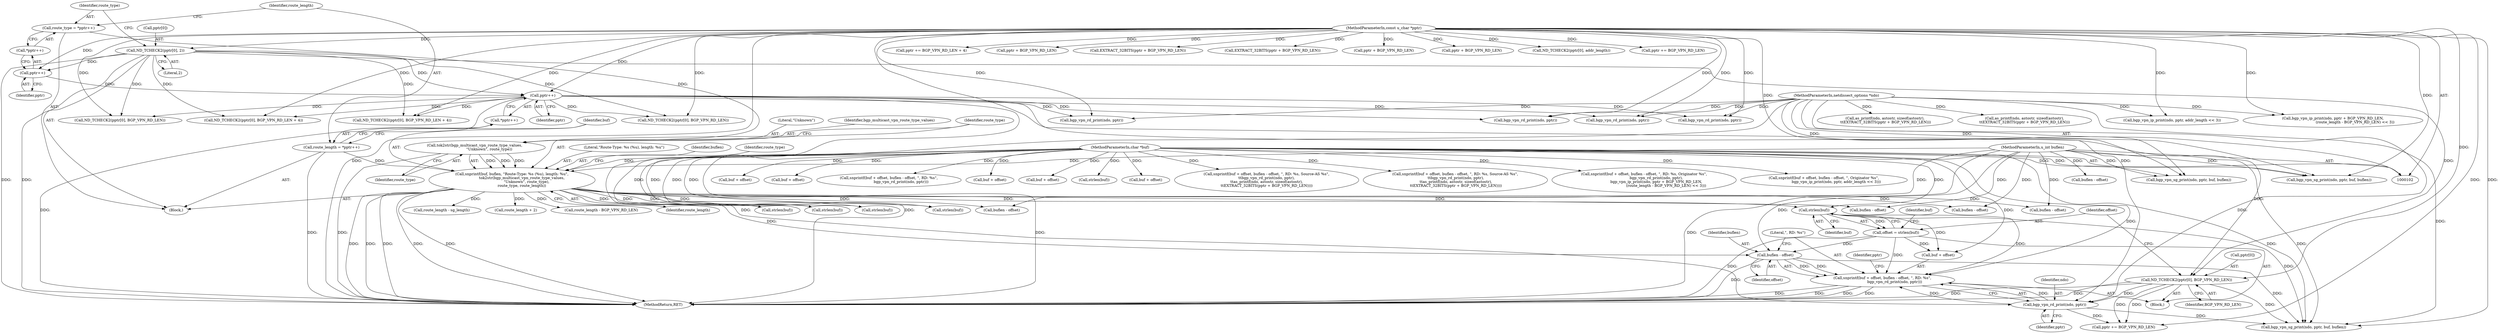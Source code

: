 digraph "0_tcpdump_d515b4b4a300479cdf1a6e0d1bb95bc1f9fee514@API" {
"1000276" [label="(Call,snprintf(buf + offset, buflen - offset, \", RD: %s\",\n                     bgp_vpn_rd_print(ndo, pptr)))"];
"1000274" [label="(Call,strlen(buf))"];
"1000128" [label="(Call,snprintf(buf, buflen, \"Route-Type: %s (%u), length: %u\",\n                 tok2str(bgp_multicast_vpn_route_type_values,\n                         \"Unknown\", route_type),\n                 route_type, route_length))"];
"1000105" [label="(MethodParameterIn,char *buf)"];
"1000106" [label="(MethodParameterIn,u_int buflen)"];
"1000132" [label="(Call,tok2str(bgp_multicast_vpn_route_type_values,\n                         \"Unknown\", route_type))"];
"1000118" [label="(Call,route_type = *pptr++)"];
"1000123" [label="(Call,route_length = *pptr++)"];
"1000272" [label="(Call,offset = strlen(buf))"];
"1000280" [label="(Call,buflen - offset)"];
"1000284" [label="(Call,bgp_vpn_rd_print(ndo, pptr))"];
"1000103" [label="(MethodParameterIn,netdissect_options *ndo)"];
"1000267" [label="(Call,ND_TCHECK2(pptr[0], BGP_VPN_RD_LEN))"];
"1000113" [label="(Call,ND_TCHECK2(pptr[0], 2))"];
"1000104" [label="(MethodParameterIn,const u_char *pptr)"];
"1000126" [label="(Call,pptr++)"];
"1000121" [label="(Call,pptr++)"];
"1000135" [label="(Identifier,route_type)"];
"1000274" [label="(Call,strlen(buf))"];
"1000249" [label="(Call,strlen(buf))"];
"1000272" [label="(Call,offset = strlen(buf))"];
"1000320" [label="(Call,as_printf(ndo, astostr, sizeof(astostr),\n \t\tEXTRACT_32BITS(pptr + BGP_VPN_RD_LEN)))"];
"1000280" [label="(Call,buflen - offset)"];
"1000232" [label="(Call,bgp_vpn_sg_print(ndo, pptr, buf, buflen))"];
"1000107" [label="(Block,)"];
"1000125" [label="(Call,*pptr++)"];
"1000275" [label="(Identifier,buf)"];
"1000281" [label="(Identifier,buflen)"];
"1000134" [label="(Literal,\"Unknown\")"];
"1000196" [label="(Call,as_printf(ndo, astostr, sizeof(astostr),\n\t\tEXTRACT_32BITS(pptr + BGP_VPN_RD_LEN)))"];
"1000239" [label="(Call,route_length - sg_length)"];
"1000282" [label="(Identifier,offset)"];
"1000278" [label="(Identifier,buf)"];
"1000344" [label="(Call,route_length + 2)"];
"1000186" [label="(Call,buf + offset)"];
"1000183" [label="(Call,strlen(buf))"];
"1000118" [label="(Call,route_type = *pptr++)"];
"1000123" [label="(Call,route_length = *pptr++)"];
"1000185" [label="(Call,snprintf(buf + offset, buflen - offset, \", RD: %s, Source-AS %s\",\n\t\tbgp_vpn_rd_print(ndo, pptr),\n\t\tas_printf(ndo, astostr, sizeof(astostr),\n\t\tEXTRACT_32BITS(pptr + BGP_VPN_RD_LEN))))"];
"1000104" [label="(MethodParameterIn,const u_char *pptr)"];
"1000288" [label="(Identifier,pptr)"];
"1000142" [label="(Call,ND_TCHECK2(pptr[0], BGP_VPN_RD_LEN))"];
"1000127" [label="(Identifier,pptr)"];
"1000132" [label="(Call,tok2str(bgp_multicast_vpn_route_type_values,\n                         \"Unknown\", route_type))"];
"1000277" [label="(Call,buf + offset)"];
"1000286" [label="(Identifier,pptr)"];
"1000140" [label="(Block,)"];
"1000309" [label="(Call,snprintf(buf + offset, buflen - offset, \", RD: %s, Source-AS %s\",\n \t\tbgp_vpn_rd_print(ndo, pptr),\n \t\tas_printf(ndo, astostr, sizeof(astostr),\n \t\tEXTRACT_32BITS(pptr + BGP_VPN_RD_LEN))))"];
"1000283" [label="(Literal,\", RD: %s\")"];
"1000290" [label="(Call,bgp_vpn_sg_print(ndo, pptr, buf, buflen))"];
"1000329" [label="(Call,pptr += BGP_VPN_RD_LEN + 4)"];
"1000131" [label="(Literal,\"Route-Type: %s (%u), length: %u\")"];
"1000174" [label="(Call,ND_TCHECK2(pptr[0], BGP_VPN_RD_LEN + 4))"];
"1000149" [label="(Call,strlen(buf))"];
"1000164" [label="(Call,pptr + BGP_VPN_RD_LEN)"];
"1000307" [label="(Call,strlen(buf))"];
"1000284" [label="(Call,bgp_vpn_rd_print(ndo, pptr))"];
"1000313" [label="(Call,buflen - offset)"];
"1000151" [label="(Call,snprintf(buf + offset, buflen - offset, \", RD: %s, Originator %s\",\n                     bgp_vpn_rd_print(ndo, pptr),\n                     bgp_vpn_ip_print(ndo, pptr + BGP_VPN_RD_LEN,\n                                      (route_length - BGP_VPN_RD_LEN) << 3)))"];
"1000287" [label="(Call,pptr += BGP_VPN_RD_LEN)"];
"1000126" [label="(Call,pptr++)"];
"1000259" [label="(Call,bgp_vpn_ip_print(ndo, pptr, addr_length << 3))"];
"1000139" [label="(Identifier,route_type)"];
"1000207" [label="(Call,ND_TCHECK2(pptr[0], BGP_VPN_RD_LEN))"];
"1000267" [label="(Call,ND_TCHECK2(pptr[0], BGP_VPN_RD_LEN))"];
"1000298" [label="(Call,ND_TCHECK2(pptr[0], BGP_VPN_RD_LEN + 4))"];
"1000117" [label="(Literal,2)"];
"1000251" [label="(Call,snprintf(buf + offset, buflen - offset, \", Originator %s\",\n                     bgp_vpn_ip_print(ndo, pptr, addr_length << 3)))"];
"1000217" [label="(Call,buf + offset)"];
"1000119" [label="(Identifier,route_type)"];
"1000268" [label="(Call,pptr[0])"];
"1000224" [label="(Call,bgp_vpn_rd_print(ndo, pptr))"];
"1000129" [label="(Identifier,buf)"];
"1000128" [label="(Call,snprintf(buf, buflen, \"Route-Type: %s (%u), length: %u\",\n                 tok2str(bgp_multicast_vpn_route_type_values,\n                         \"Unknown\", route_type),\n                 route_type, route_length))"];
"1000103" [label="(MethodParameterIn,netdissect_options *ndo)"];
"1000201" [label="(Call,EXTRACT_32BITS(pptr + BGP_VPN_RD_LEN))"];
"1000317" [label="(Call,bgp_vpn_rd_print(ndo, pptr))"];
"1000122" [label="(Identifier,pptr)"];
"1000130" [label="(Identifier,buflen)"];
"1000189" [label="(Call,buflen - offset)"];
"1000136" [label="(Identifier,route_type)"];
"1000168" [label="(Call,route_length - BGP_VPN_RD_LEN)"];
"1000159" [label="(Call,bgp_vpn_rd_print(ndo, pptr))"];
"1000121" [label="(Call,pptr++)"];
"1000310" [label="(Call,buf + offset)"];
"1000220" [label="(Call,buflen - offset)"];
"1000325" [label="(Call,EXTRACT_32BITS(pptr + BGP_VPN_RD_LEN))"];
"1000120" [label="(Call,*pptr++)"];
"1000351" [label="(MethodReturn,RET)"];
"1000137" [label="(Identifier,route_length)"];
"1000124" [label="(Identifier,route_length)"];
"1000202" [label="(Call,pptr + BGP_VPN_RD_LEN)"];
"1000273" [label="(Identifier,offset)"];
"1000326" [label="(Call,pptr + BGP_VPN_RD_LEN)"];
"1000162" [label="(Call,bgp_vpn_ip_print(ndo, pptr + BGP_VPN_RD_LEN,\n                                      (route_length - BGP_VPN_RD_LEN) << 3))"];
"1000155" [label="(Call,buflen - offset)"];
"1000271" [label="(Identifier,BGP_VPN_RD_LEN)"];
"1000214" [label="(Call,strlen(buf))"];
"1000216" [label="(Call,snprintf(buf + offset, buflen - offset, \", RD: %s\",\n                     bgp_vpn_rd_print(ndo, pptr)))"];
"1000334" [label="(Call,bgp_vpn_sg_print(ndo, pptr, buf, buflen))"];
"1000242" [label="(Call,ND_TCHECK2(pptr[0], addr_length))"];
"1000133" [label="(Identifier,bgp_multicast_vpn_route_type_values)"];
"1000113" [label="(Call,ND_TCHECK2(pptr[0], 2))"];
"1000114" [label="(Call,pptr[0])"];
"1000227" [label="(Call,pptr += BGP_VPN_RD_LEN)"];
"1000105" [label="(MethodParameterIn,char *buf)"];
"1000285" [label="(Identifier,ndo)"];
"1000193" [label="(Call,bgp_vpn_rd_print(ndo, pptr))"];
"1000152" [label="(Call,buf + offset)"];
"1000252" [label="(Call,buf + offset)"];
"1000276" [label="(Call,snprintf(buf + offset, buflen - offset, \", RD: %s\",\n                     bgp_vpn_rd_print(ndo, pptr)))"];
"1000106" [label="(MethodParameterIn,u_int buflen)"];
"1000255" [label="(Call,buflen - offset)"];
"1000276" -> "1000140"  [label="AST: "];
"1000276" -> "1000284"  [label="CFG: "];
"1000277" -> "1000276"  [label="AST: "];
"1000280" -> "1000276"  [label="AST: "];
"1000283" -> "1000276"  [label="AST: "];
"1000284" -> "1000276"  [label="AST: "];
"1000288" -> "1000276"  [label="CFG: "];
"1000276" -> "1000351"  [label="DDG: "];
"1000276" -> "1000351"  [label="DDG: "];
"1000276" -> "1000351"  [label="DDG: "];
"1000276" -> "1000351"  [label="DDG: "];
"1000274" -> "1000276"  [label="DDG: "];
"1000105" -> "1000276"  [label="DDG: "];
"1000272" -> "1000276"  [label="DDG: "];
"1000280" -> "1000276"  [label="DDG: "];
"1000280" -> "1000276"  [label="DDG: "];
"1000284" -> "1000276"  [label="DDG: "];
"1000284" -> "1000276"  [label="DDG: "];
"1000274" -> "1000272"  [label="AST: "];
"1000274" -> "1000275"  [label="CFG: "];
"1000275" -> "1000274"  [label="AST: "];
"1000272" -> "1000274"  [label="CFG: "];
"1000274" -> "1000272"  [label="DDG: "];
"1000128" -> "1000274"  [label="DDG: "];
"1000105" -> "1000274"  [label="DDG: "];
"1000274" -> "1000277"  [label="DDG: "];
"1000274" -> "1000290"  [label="DDG: "];
"1000128" -> "1000107"  [label="AST: "];
"1000128" -> "1000137"  [label="CFG: "];
"1000129" -> "1000128"  [label="AST: "];
"1000130" -> "1000128"  [label="AST: "];
"1000131" -> "1000128"  [label="AST: "];
"1000132" -> "1000128"  [label="AST: "];
"1000136" -> "1000128"  [label="AST: "];
"1000137" -> "1000128"  [label="AST: "];
"1000139" -> "1000128"  [label="CFG: "];
"1000128" -> "1000351"  [label="DDG: "];
"1000128" -> "1000351"  [label="DDG: "];
"1000128" -> "1000351"  [label="DDG: "];
"1000128" -> "1000351"  [label="DDG: "];
"1000128" -> "1000351"  [label="DDG: "];
"1000105" -> "1000128"  [label="DDG: "];
"1000106" -> "1000128"  [label="DDG: "];
"1000132" -> "1000128"  [label="DDG: "];
"1000132" -> "1000128"  [label="DDG: "];
"1000132" -> "1000128"  [label="DDG: "];
"1000123" -> "1000128"  [label="DDG: "];
"1000128" -> "1000149"  [label="DDG: "];
"1000128" -> "1000155"  [label="DDG: "];
"1000128" -> "1000168"  [label="DDG: "];
"1000128" -> "1000183"  [label="DDG: "];
"1000128" -> "1000189"  [label="DDG: "];
"1000128" -> "1000214"  [label="DDG: "];
"1000128" -> "1000220"  [label="DDG: "];
"1000128" -> "1000239"  [label="DDG: "];
"1000128" -> "1000280"  [label="DDG: "];
"1000128" -> "1000307"  [label="DDG: "];
"1000128" -> "1000313"  [label="DDG: "];
"1000128" -> "1000344"  [label="DDG: "];
"1000105" -> "1000102"  [label="AST: "];
"1000105" -> "1000351"  [label="DDG: "];
"1000105" -> "1000149"  [label="DDG: "];
"1000105" -> "1000151"  [label="DDG: "];
"1000105" -> "1000152"  [label="DDG: "];
"1000105" -> "1000183"  [label="DDG: "];
"1000105" -> "1000185"  [label="DDG: "];
"1000105" -> "1000186"  [label="DDG: "];
"1000105" -> "1000214"  [label="DDG: "];
"1000105" -> "1000216"  [label="DDG: "];
"1000105" -> "1000217"  [label="DDG: "];
"1000105" -> "1000232"  [label="DDG: "];
"1000105" -> "1000249"  [label="DDG: "];
"1000105" -> "1000251"  [label="DDG: "];
"1000105" -> "1000252"  [label="DDG: "];
"1000105" -> "1000277"  [label="DDG: "];
"1000105" -> "1000290"  [label="DDG: "];
"1000105" -> "1000307"  [label="DDG: "];
"1000105" -> "1000309"  [label="DDG: "];
"1000105" -> "1000310"  [label="DDG: "];
"1000105" -> "1000334"  [label="DDG: "];
"1000106" -> "1000102"  [label="AST: "];
"1000106" -> "1000351"  [label="DDG: "];
"1000106" -> "1000155"  [label="DDG: "];
"1000106" -> "1000189"  [label="DDG: "];
"1000106" -> "1000220"  [label="DDG: "];
"1000106" -> "1000232"  [label="DDG: "];
"1000106" -> "1000255"  [label="DDG: "];
"1000106" -> "1000280"  [label="DDG: "];
"1000106" -> "1000290"  [label="DDG: "];
"1000106" -> "1000313"  [label="DDG: "];
"1000106" -> "1000334"  [label="DDG: "];
"1000132" -> "1000135"  [label="CFG: "];
"1000133" -> "1000132"  [label="AST: "];
"1000134" -> "1000132"  [label="AST: "];
"1000135" -> "1000132"  [label="AST: "];
"1000136" -> "1000132"  [label="CFG: "];
"1000132" -> "1000351"  [label="DDG: "];
"1000118" -> "1000132"  [label="DDG: "];
"1000118" -> "1000107"  [label="AST: "];
"1000118" -> "1000120"  [label="CFG: "];
"1000119" -> "1000118"  [label="AST: "];
"1000120" -> "1000118"  [label="AST: "];
"1000124" -> "1000118"  [label="CFG: "];
"1000123" -> "1000107"  [label="AST: "];
"1000123" -> "1000125"  [label="CFG: "];
"1000124" -> "1000123"  [label="AST: "];
"1000125" -> "1000123"  [label="AST: "];
"1000129" -> "1000123"  [label="CFG: "];
"1000123" -> "1000351"  [label="DDG: "];
"1000272" -> "1000140"  [label="AST: "];
"1000273" -> "1000272"  [label="AST: "];
"1000278" -> "1000272"  [label="CFG: "];
"1000272" -> "1000351"  [label="DDG: "];
"1000272" -> "1000277"  [label="DDG: "];
"1000272" -> "1000280"  [label="DDG: "];
"1000280" -> "1000282"  [label="CFG: "];
"1000281" -> "1000280"  [label="AST: "];
"1000282" -> "1000280"  [label="AST: "];
"1000283" -> "1000280"  [label="CFG: "];
"1000280" -> "1000351"  [label="DDG: "];
"1000280" -> "1000290"  [label="DDG: "];
"1000284" -> "1000286"  [label="CFG: "];
"1000285" -> "1000284"  [label="AST: "];
"1000286" -> "1000284"  [label="AST: "];
"1000103" -> "1000284"  [label="DDG: "];
"1000267" -> "1000284"  [label="DDG: "];
"1000126" -> "1000284"  [label="DDG: "];
"1000104" -> "1000284"  [label="DDG: "];
"1000284" -> "1000287"  [label="DDG: "];
"1000284" -> "1000290"  [label="DDG: "];
"1000103" -> "1000102"  [label="AST: "];
"1000103" -> "1000351"  [label="DDG: "];
"1000103" -> "1000159"  [label="DDG: "];
"1000103" -> "1000162"  [label="DDG: "];
"1000103" -> "1000193"  [label="DDG: "];
"1000103" -> "1000196"  [label="DDG: "];
"1000103" -> "1000224"  [label="DDG: "];
"1000103" -> "1000232"  [label="DDG: "];
"1000103" -> "1000259"  [label="DDG: "];
"1000103" -> "1000290"  [label="DDG: "];
"1000103" -> "1000317"  [label="DDG: "];
"1000103" -> "1000320"  [label="DDG: "];
"1000103" -> "1000334"  [label="DDG: "];
"1000267" -> "1000140"  [label="AST: "];
"1000267" -> "1000271"  [label="CFG: "];
"1000268" -> "1000267"  [label="AST: "];
"1000271" -> "1000267"  [label="AST: "];
"1000273" -> "1000267"  [label="CFG: "];
"1000267" -> "1000351"  [label="DDG: "];
"1000267" -> "1000351"  [label="DDG: "];
"1000113" -> "1000267"  [label="DDG: "];
"1000126" -> "1000267"  [label="DDG: "];
"1000104" -> "1000267"  [label="DDG: "];
"1000267" -> "1000287"  [label="DDG: "];
"1000267" -> "1000287"  [label="DDG: "];
"1000267" -> "1000290"  [label="DDG: "];
"1000113" -> "1000107"  [label="AST: "];
"1000113" -> "1000117"  [label="CFG: "];
"1000114" -> "1000113"  [label="AST: "];
"1000117" -> "1000113"  [label="AST: "];
"1000119" -> "1000113"  [label="CFG: "];
"1000113" -> "1000351"  [label="DDG: "];
"1000113" -> "1000351"  [label="DDG: "];
"1000104" -> "1000113"  [label="DDG: "];
"1000113" -> "1000121"  [label="DDG: "];
"1000113" -> "1000126"  [label="DDG: "];
"1000113" -> "1000142"  [label="DDG: "];
"1000113" -> "1000174"  [label="DDG: "];
"1000113" -> "1000207"  [label="DDG: "];
"1000113" -> "1000298"  [label="DDG: "];
"1000104" -> "1000102"  [label="AST: "];
"1000104" -> "1000351"  [label="DDG: "];
"1000104" -> "1000121"  [label="DDG: "];
"1000104" -> "1000126"  [label="DDG: "];
"1000104" -> "1000142"  [label="DDG: "];
"1000104" -> "1000159"  [label="DDG: "];
"1000104" -> "1000162"  [label="DDG: "];
"1000104" -> "1000164"  [label="DDG: "];
"1000104" -> "1000174"  [label="DDG: "];
"1000104" -> "1000193"  [label="DDG: "];
"1000104" -> "1000201"  [label="DDG: "];
"1000104" -> "1000202"  [label="DDG: "];
"1000104" -> "1000207"  [label="DDG: "];
"1000104" -> "1000224"  [label="DDG: "];
"1000104" -> "1000227"  [label="DDG: "];
"1000104" -> "1000232"  [label="DDG: "];
"1000104" -> "1000242"  [label="DDG: "];
"1000104" -> "1000259"  [label="DDG: "];
"1000104" -> "1000287"  [label="DDG: "];
"1000104" -> "1000290"  [label="DDG: "];
"1000104" -> "1000298"  [label="DDG: "];
"1000104" -> "1000317"  [label="DDG: "];
"1000104" -> "1000325"  [label="DDG: "];
"1000104" -> "1000326"  [label="DDG: "];
"1000104" -> "1000329"  [label="DDG: "];
"1000104" -> "1000334"  [label="DDG: "];
"1000126" -> "1000125"  [label="AST: "];
"1000126" -> "1000127"  [label="CFG: "];
"1000127" -> "1000126"  [label="AST: "];
"1000125" -> "1000126"  [label="CFG: "];
"1000126" -> "1000351"  [label="DDG: "];
"1000121" -> "1000126"  [label="DDG: "];
"1000126" -> "1000142"  [label="DDG: "];
"1000126" -> "1000159"  [label="DDG: "];
"1000126" -> "1000174"  [label="DDG: "];
"1000126" -> "1000193"  [label="DDG: "];
"1000126" -> "1000207"  [label="DDG: "];
"1000126" -> "1000224"  [label="DDG: "];
"1000126" -> "1000298"  [label="DDG: "];
"1000126" -> "1000317"  [label="DDG: "];
"1000121" -> "1000120"  [label="AST: "];
"1000121" -> "1000122"  [label="CFG: "];
"1000122" -> "1000121"  [label="AST: "];
"1000120" -> "1000121"  [label="CFG: "];
}
